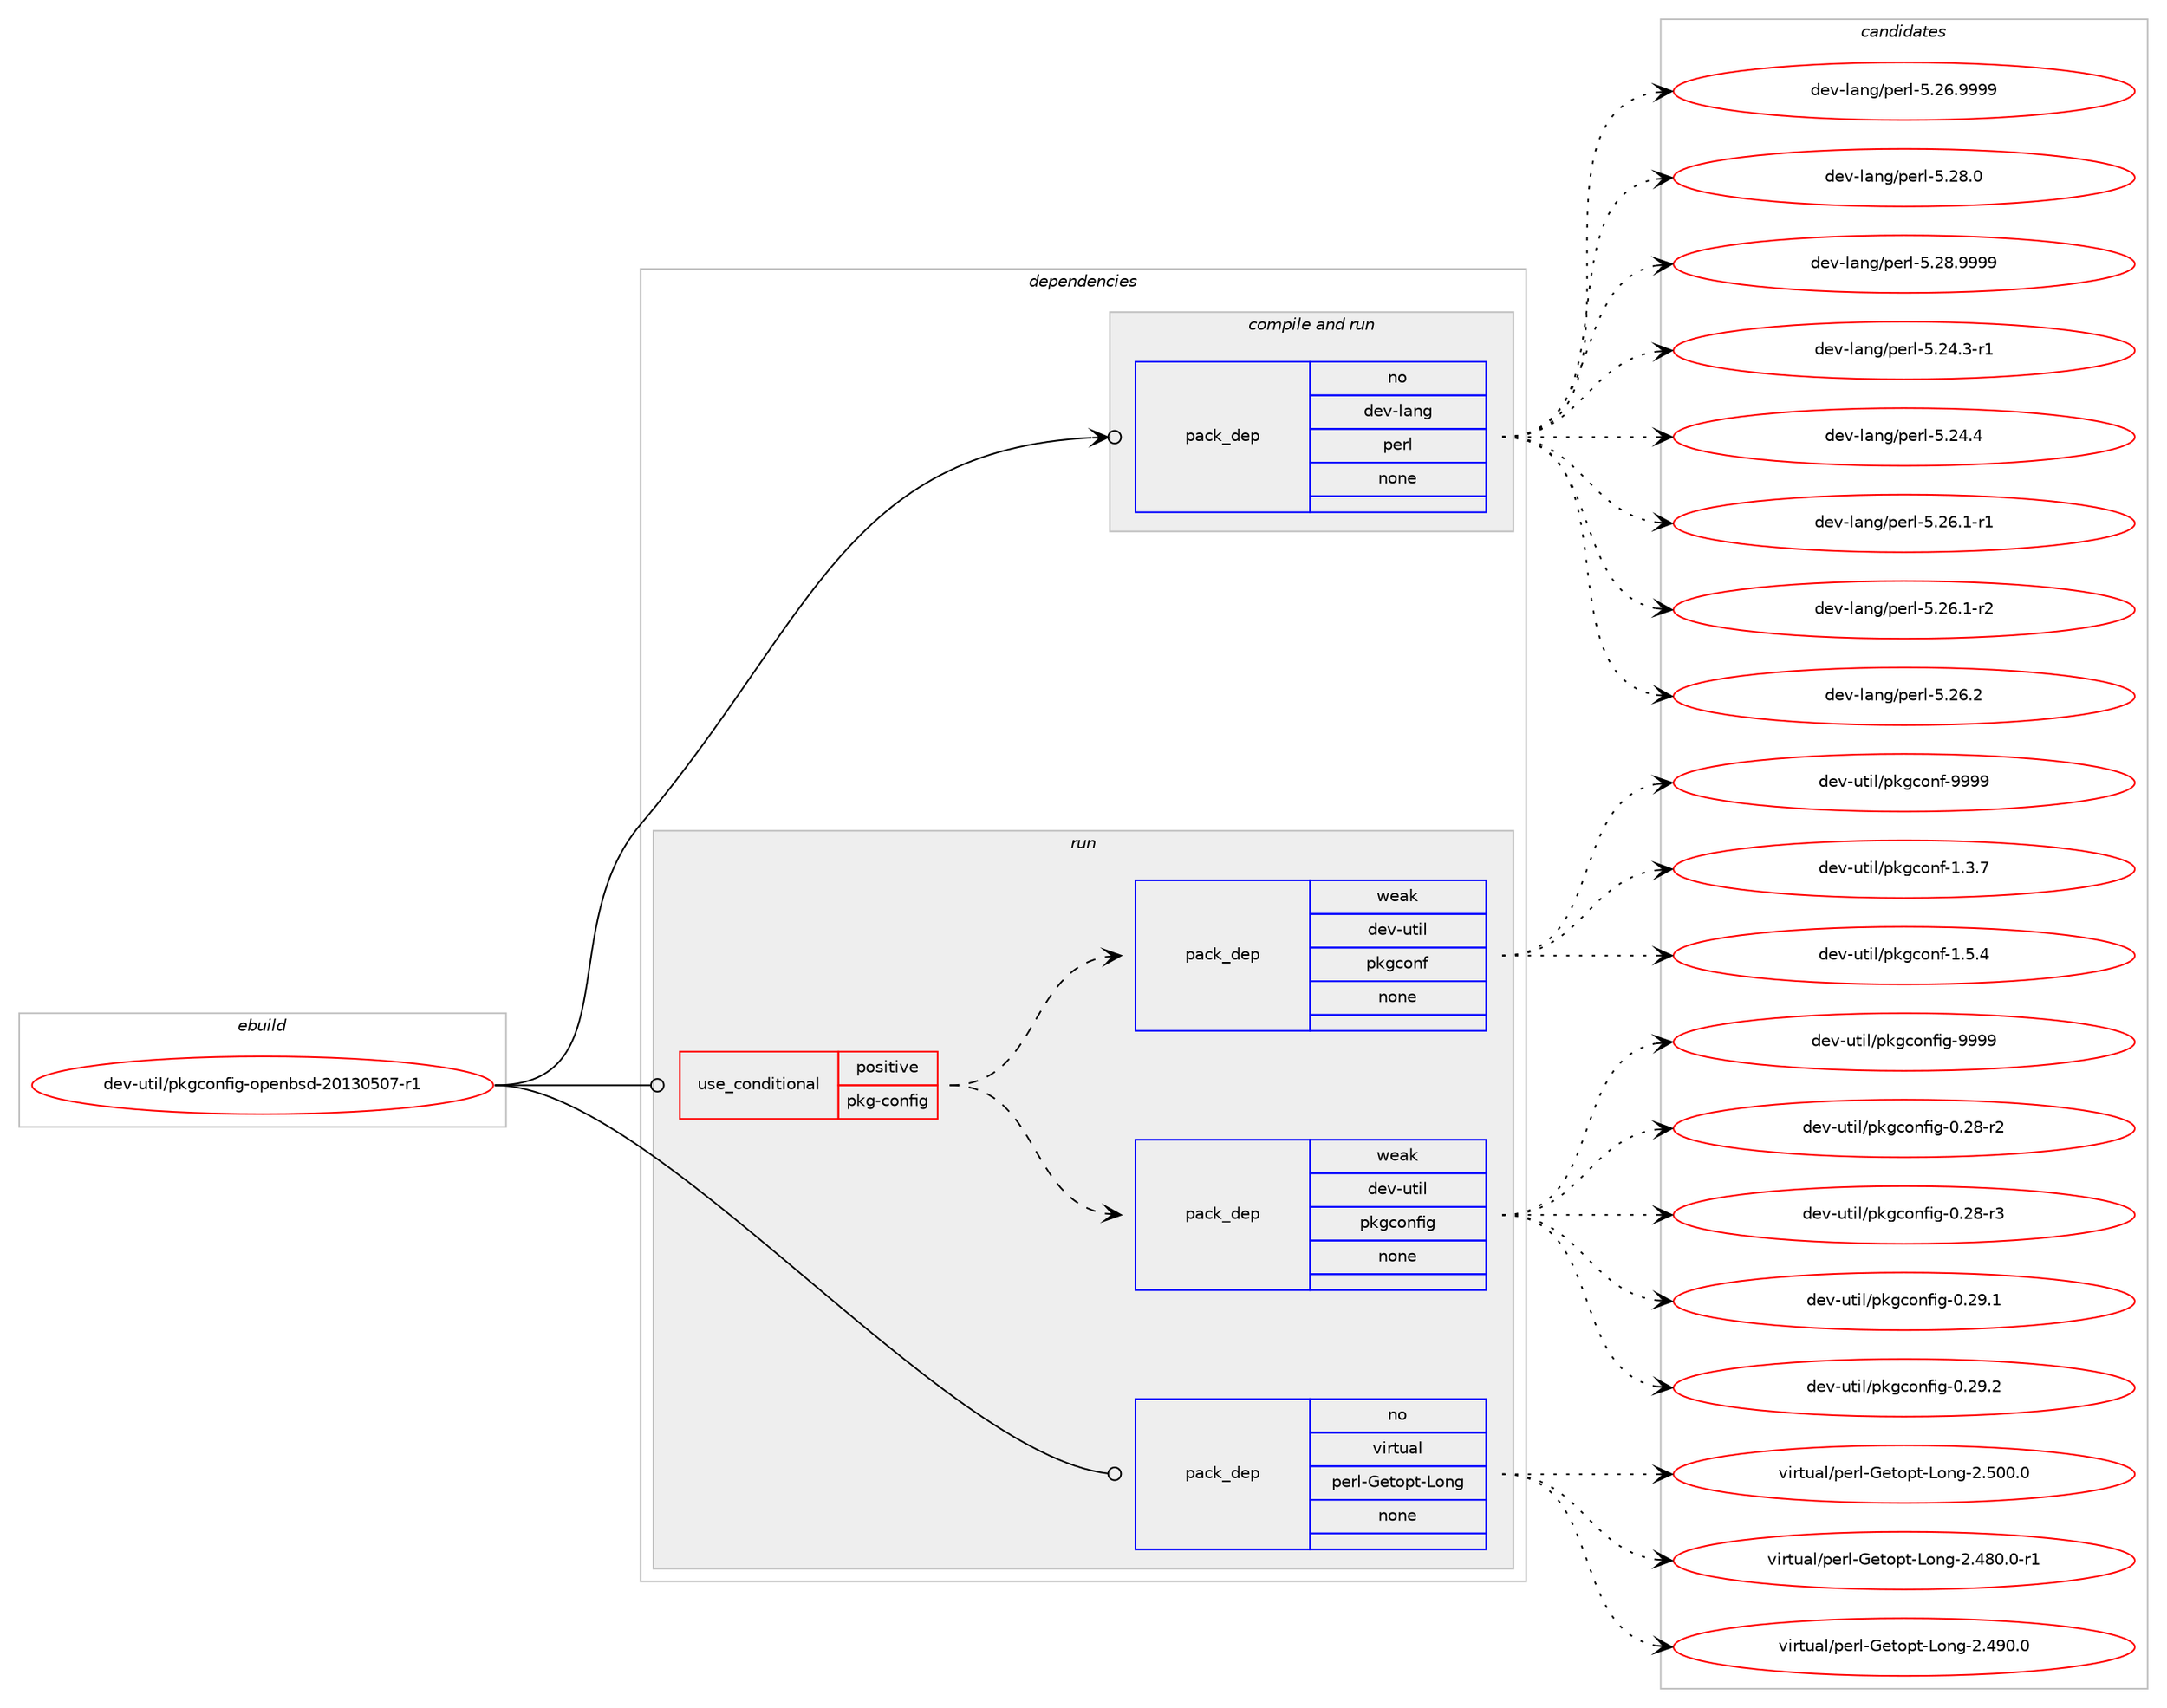 digraph prolog {

# *************
# Graph options
# *************

newrank=true;
concentrate=true;
compound=true;
graph [rankdir=LR,fontname=Helvetica,fontsize=10,ranksep=1.5];#, ranksep=2.5, nodesep=0.2];
edge  [arrowhead=vee];
node  [fontname=Helvetica,fontsize=10];

# **********
# The ebuild
# **********

subgraph cluster_leftcol {
color=gray;
rank=same;
label=<<i>ebuild</i>>;
id [label="dev-util/pkgconfig-openbsd-20130507-r1", color=red, width=4, href="../dev-util/pkgconfig-openbsd-20130507-r1.svg"];
}

# ****************
# The dependencies
# ****************

subgraph cluster_midcol {
color=gray;
label=<<i>dependencies</i>>;
subgraph cluster_compile {
fillcolor="#eeeeee";
style=filled;
label=<<i>compile</i>>;
}
subgraph cluster_compileandrun {
fillcolor="#eeeeee";
style=filled;
label=<<i>compile and run</i>>;
subgraph pack1099767 {
dependency1548389 [label=<<TABLE BORDER="0" CELLBORDER="1" CELLSPACING="0" CELLPADDING="4" WIDTH="220"><TR><TD ROWSPAN="6" CELLPADDING="30">pack_dep</TD></TR><TR><TD WIDTH="110">no</TD></TR><TR><TD>dev-lang</TD></TR><TR><TD>perl</TD></TR><TR><TD>none</TD></TR><TR><TD></TD></TR></TABLE>>, shape=none, color=blue];
}
id:e -> dependency1548389:w [weight=20,style="solid",arrowhead="odotvee"];
}
subgraph cluster_run {
fillcolor="#eeeeee";
style=filled;
label=<<i>run</i>>;
subgraph cond424923 {
dependency1548390 [label=<<TABLE BORDER="0" CELLBORDER="1" CELLSPACING="0" CELLPADDING="4"><TR><TD ROWSPAN="3" CELLPADDING="10">use_conditional</TD></TR><TR><TD>positive</TD></TR><TR><TD>pkg-config</TD></TR></TABLE>>, shape=none, color=red];
subgraph pack1099768 {
dependency1548391 [label=<<TABLE BORDER="0" CELLBORDER="1" CELLSPACING="0" CELLPADDING="4" WIDTH="220"><TR><TD ROWSPAN="6" CELLPADDING="30">pack_dep</TD></TR><TR><TD WIDTH="110">weak</TD></TR><TR><TD>dev-util</TD></TR><TR><TD>pkgconfig</TD></TR><TR><TD>none</TD></TR><TR><TD></TD></TR></TABLE>>, shape=none, color=blue];
}
dependency1548390:e -> dependency1548391:w [weight=20,style="dashed",arrowhead="vee"];
subgraph pack1099769 {
dependency1548392 [label=<<TABLE BORDER="0" CELLBORDER="1" CELLSPACING="0" CELLPADDING="4" WIDTH="220"><TR><TD ROWSPAN="6" CELLPADDING="30">pack_dep</TD></TR><TR><TD WIDTH="110">weak</TD></TR><TR><TD>dev-util</TD></TR><TR><TD>pkgconf</TD></TR><TR><TD>none</TD></TR><TR><TD></TD></TR></TABLE>>, shape=none, color=blue];
}
dependency1548390:e -> dependency1548392:w [weight=20,style="dashed",arrowhead="vee"];
}
id:e -> dependency1548390:w [weight=20,style="solid",arrowhead="odot"];
subgraph pack1099770 {
dependency1548393 [label=<<TABLE BORDER="0" CELLBORDER="1" CELLSPACING="0" CELLPADDING="4" WIDTH="220"><TR><TD ROWSPAN="6" CELLPADDING="30">pack_dep</TD></TR><TR><TD WIDTH="110">no</TD></TR><TR><TD>virtual</TD></TR><TR><TD>perl-Getopt-Long</TD></TR><TR><TD>none</TD></TR><TR><TD></TD></TR></TABLE>>, shape=none, color=blue];
}
id:e -> dependency1548393:w [weight=20,style="solid",arrowhead="odot"];
}
}

# **************
# The candidates
# **************

subgraph cluster_choices {
rank=same;
color=gray;
label=<<i>candidates</i>>;

subgraph choice1099767 {
color=black;
nodesep=1;
choice100101118451089711010347112101114108455346505246514511449 [label="dev-lang/perl-5.24.3-r1", color=red, width=4,href="../dev-lang/perl-5.24.3-r1.svg"];
choice10010111845108971101034711210111410845534650524652 [label="dev-lang/perl-5.24.4", color=red, width=4,href="../dev-lang/perl-5.24.4.svg"];
choice100101118451089711010347112101114108455346505446494511449 [label="dev-lang/perl-5.26.1-r1", color=red, width=4,href="../dev-lang/perl-5.26.1-r1.svg"];
choice100101118451089711010347112101114108455346505446494511450 [label="dev-lang/perl-5.26.1-r2", color=red, width=4,href="../dev-lang/perl-5.26.1-r2.svg"];
choice10010111845108971101034711210111410845534650544650 [label="dev-lang/perl-5.26.2", color=red, width=4,href="../dev-lang/perl-5.26.2.svg"];
choice10010111845108971101034711210111410845534650544657575757 [label="dev-lang/perl-5.26.9999", color=red, width=4,href="../dev-lang/perl-5.26.9999.svg"];
choice10010111845108971101034711210111410845534650564648 [label="dev-lang/perl-5.28.0", color=red, width=4,href="../dev-lang/perl-5.28.0.svg"];
choice10010111845108971101034711210111410845534650564657575757 [label="dev-lang/perl-5.28.9999", color=red, width=4,href="../dev-lang/perl-5.28.9999.svg"];
dependency1548389:e -> choice100101118451089711010347112101114108455346505246514511449:w [style=dotted,weight="100"];
dependency1548389:e -> choice10010111845108971101034711210111410845534650524652:w [style=dotted,weight="100"];
dependency1548389:e -> choice100101118451089711010347112101114108455346505446494511449:w [style=dotted,weight="100"];
dependency1548389:e -> choice100101118451089711010347112101114108455346505446494511450:w [style=dotted,weight="100"];
dependency1548389:e -> choice10010111845108971101034711210111410845534650544650:w [style=dotted,weight="100"];
dependency1548389:e -> choice10010111845108971101034711210111410845534650544657575757:w [style=dotted,weight="100"];
dependency1548389:e -> choice10010111845108971101034711210111410845534650564648:w [style=dotted,weight="100"];
dependency1548389:e -> choice10010111845108971101034711210111410845534650564657575757:w [style=dotted,weight="100"];
}
subgraph choice1099768 {
color=black;
nodesep=1;
choice10010111845117116105108471121071039911111010210510345484650564511450 [label="dev-util/pkgconfig-0.28-r2", color=red, width=4,href="../dev-util/pkgconfig-0.28-r2.svg"];
choice10010111845117116105108471121071039911111010210510345484650564511451 [label="dev-util/pkgconfig-0.28-r3", color=red, width=4,href="../dev-util/pkgconfig-0.28-r3.svg"];
choice10010111845117116105108471121071039911111010210510345484650574649 [label="dev-util/pkgconfig-0.29.1", color=red, width=4,href="../dev-util/pkgconfig-0.29.1.svg"];
choice10010111845117116105108471121071039911111010210510345484650574650 [label="dev-util/pkgconfig-0.29.2", color=red, width=4,href="../dev-util/pkgconfig-0.29.2.svg"];
choice1001011184511711610510847112107103991111101021051034557575757 [label="dev-util/pkgconfig-9999", color=red, width=4,href="../dev-util/pkgconfig-9999.svg"];
dependency1548391:e -> choice10010111845117116105108471121071039911111010210510345484650564511450:w [style=dotted,weight="100"];
dependency1548391:e -> choice10010111845117116105108471121071039911111010210510345484650564511451:w [style=dotted,weight="100"];
dependency1548391:e -> choice10010111845117116105108471121071039911111010210510345484650574649:w [style=dotted,weight="100"];
dependency1548391:e -> choice10010111845117116105108471121071039911111010210510345484650574650:w [style=dotted,weight="100"];
dependency1548391:e -> choice1001011184511711610510847112107103991111101021051034557575757:w [style=dotted,weight="100"];
}
subgraph choice1099769 {
color=black;
nodesep=1;
choice100101118451171161051084711210710399111110102454946514655 [label="dev-util/pkgconf-1.3.7", color=red, width=4,href="../dev-util/pkgconf-1.3.7.svg"];
choice100101118451171161051084711210710399111110102454946534652 [label="dev-util/pkgconf-1.5.4", color=red, width=4,href="../dev-util/pkgconf-1.5.4.svg"];
choice1001011184511711610510847112107103991111101024557575757 [label="dev-util/pkgconf-9999", color=red, width=4,href="../dev-util/pkgconf-9999.svg"];
dependency1548392:e -> choice100101118451171161051084711210710399111110102454946514655:w [style=dotted,weight="100"];
dependency1548392:e -> choice100101118451171161051084711210710399111110102454946534652:w [style=dotted,weight="100"];
dependency1548392:e -> choice1001011184511711610510847112107103991111101024557575757:w [style=dotted,weight="100"];
}
subgraph choice1099770 {
color=black;
nodesep=1;
choice11810511411611797108471121011141084571101116111112116457611111010345504652564846484511449 [label="virtual/perl-Getopt-Long-2.480.0-r1", color=red, width=4,href="../virtual/perl-Getopt-Long-2.480.0-r1.svg"];
choice1181051141161179710847112101114108457110111611111211645761111101034550465257484648 [label="virtual/perl-Getopt-Long-2.490.0", color=red, width=4,href="../virtual/perl-Getopt-Long-2.490.0.svg"];
choice1181051141161179710847112101114108457110111611111211645761111101034550465348484648 [label="virtual/perl-Getopt-Long-2.500.0", color=red, width=4,href="../virtual/perl-Getopt-Long-2.500.0.svg"];
dependency1548393:e -> choice11810511411611797108471121011141084571101116111112116457611111010345504652564846484511449:w [style=dotted,weight="100"];
dependency1548393:e -> choice1181051141161179710847112101114108457110111611111211645761111101034550465257484648:w [style=dotted,weight="100"];
dependency1548393:e -> choice1181051141161179710847112101114108457110111611111211645761111101034550465348484648:w [style=dotted,weight="100"];
}
}

}
